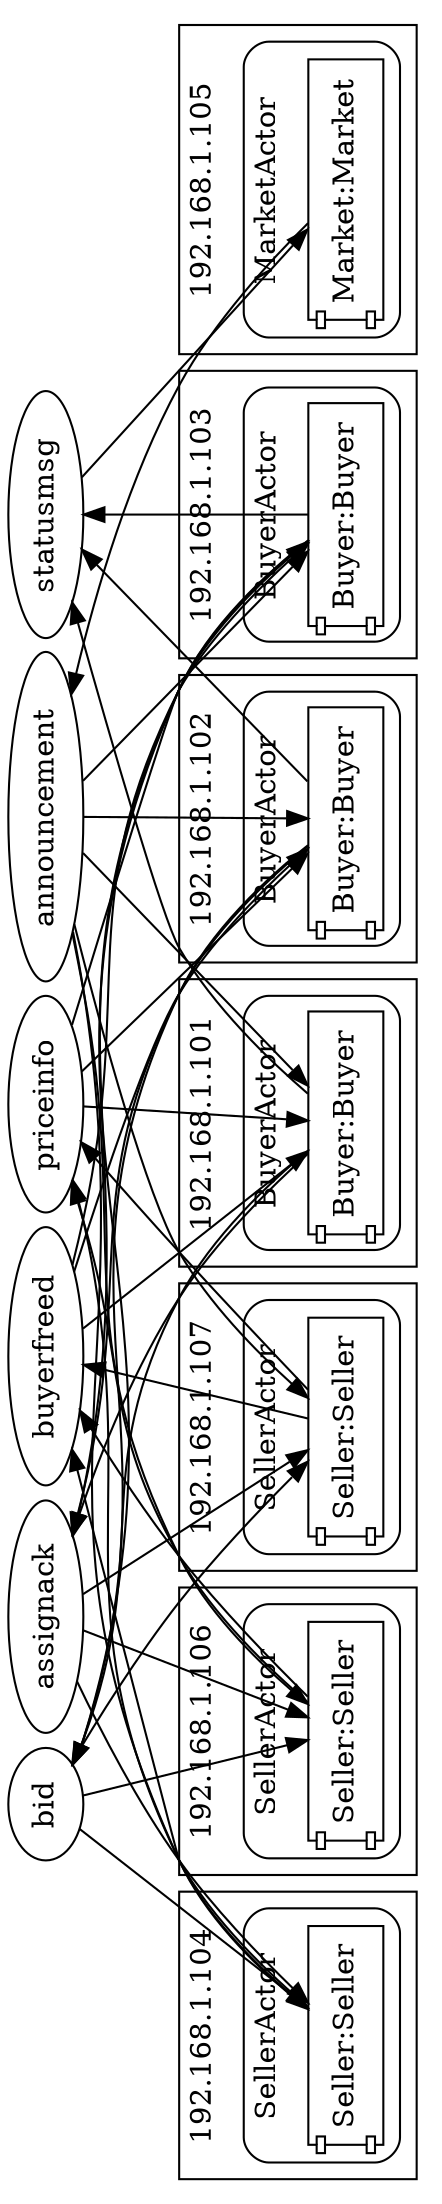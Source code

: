 digraph UgridAuction {
rankdir=TB;
nodesep="0.1";
ranksep="1.5";
orientation=l;
subgraph msgs {
rank=min;
bid [shape=ellipse];
announcement [shape=ellipse];
buyerfreed [shape=ellipse];
statusmsg [shape=ellipse];
priceinfo [shape=ellipse];
assignack [shape=ellipse];
}

Buyer_Buyer_30 -> bid;
Buyer_Buyer_30 -> statusmsg;
Buyer_Buyer_30 -> assignack;
buyerfreed -> Buyer_Buyer_30;
priceinfo -> Buyer_Buyer_30;
announcement -> Buyer_Buyer_30;
subgraph "cluster_192.168.1.101" {
label="192.168.1.101";
rankdir=BT;
rank=max;
subgraph cluster_BuyerActor_29 {
label=BuyerActor;
style=rounded;
Buyer_Buyer_30 [label="Buyer:Buyer", rank=max, shape=component];
}

}

Buyer_Buyer_32 -> bid;
Buyer_Buyer_32 -> statusmsg;
Buyer_Buyer_32 -> assignack;
buyerfreed -> Buyer_Buyer_32;
priceinfo -> Buyer_Buyer_32;
announcement -> Buyer_Buyer_32;
subgraph "cluster_192.168.1.102" {
label="192.168.1.102";
rankdir=BT;
rank=max;
subgraph cluster_BuyerActor_31 {
label=BuyerActor;
style=rounded;
Buyer_Buyer_32 [label="Buyer:Buyer", rank=max, shape=component];
}

}

Buyer_Buyer_34 -> bid;
Buyer_Buyer_34 -> statusmsg;
Buyer_Buyer_34 -> assignack;
buyerfreed -> Buyer_Buyer_34;
priceinfo -> Buyer_Buyer_34;
announcement -> Buyer_Buyer_34;
subgraph "cluster_192.168.1.103" {
label="192.168.1.103";
rankdir=BT;
rank=max;
subgraph cluster_BuyerActor_33 {
label=BuyerActor;
style=rounded;
Buyer_Buyer_34 [label="Buyer:Buyer", rank=max, shape=component];
}

}

Seller_Seller_36 -> buyerfreed;
Seller_Seller_36 -> priceinfo;
bid -> Seller_Seller_36;
announcement -> Seller_Seller_36;
assignack -> Seller_Seller_36;
subgraph "cluster_192.168.1.104" {
label="192.168.1.104";
rankdir=BT;
rank=max;
subgraph cluster_SellerActor_35 {
label=SellerActor;
style=rounded;
Seller_Seller_36 [label="Seller:Seller", rank=max, shape=component];
}

}

Seller_Seller_38 -> buyerfreed;
Seller_Seller_38 -> priceinfo;
bid -> Seller_Seller_38;
announcement -> Seller_Seller_38;
assignack -> Seller_Seller_38;
subgraph "cluster_192.168.1.106" {
label="192.168.1.106";
rankdir=BT;
rank=max;
subgraph cluster_SellerActor_37 {
label=SellerActor;
style=rounded;
Seller_Seller_38 [label="Seller:Seller", rank=max, shape=component];
}

}

Seller_Seller_40 -> buyerfreed;
Seller_Seller_40 -> priceinfo;
bid -> Seller_Seller_40;
announcement -> Seller_Seller_40;
assignack -> Seller_Seller_40;
subgraph "cluster_192.168.1.107" {
label="192.168.1.107";
rankdir=BT;
rank=max;
subgraph cluster_SellerActor_39 {
label=SellerActor;
style=rounded;
Seller_Seller_40 [label="Seller:Seller", rank=max, shape=component];
}

}

Market_Market_42 -> announcement;
statusmsg -> Market_Market_42;
subgraph "cluster_192.168.1.105" {
label="192.168.1.105";
rankdir=BT;
rank=max;
subgraph cluster_MarketActor_41 {
label=MarketActor;
style=rounded;
Market_Market_42 [label="Market:Market", rank=max, shape=component];
}

}

}
